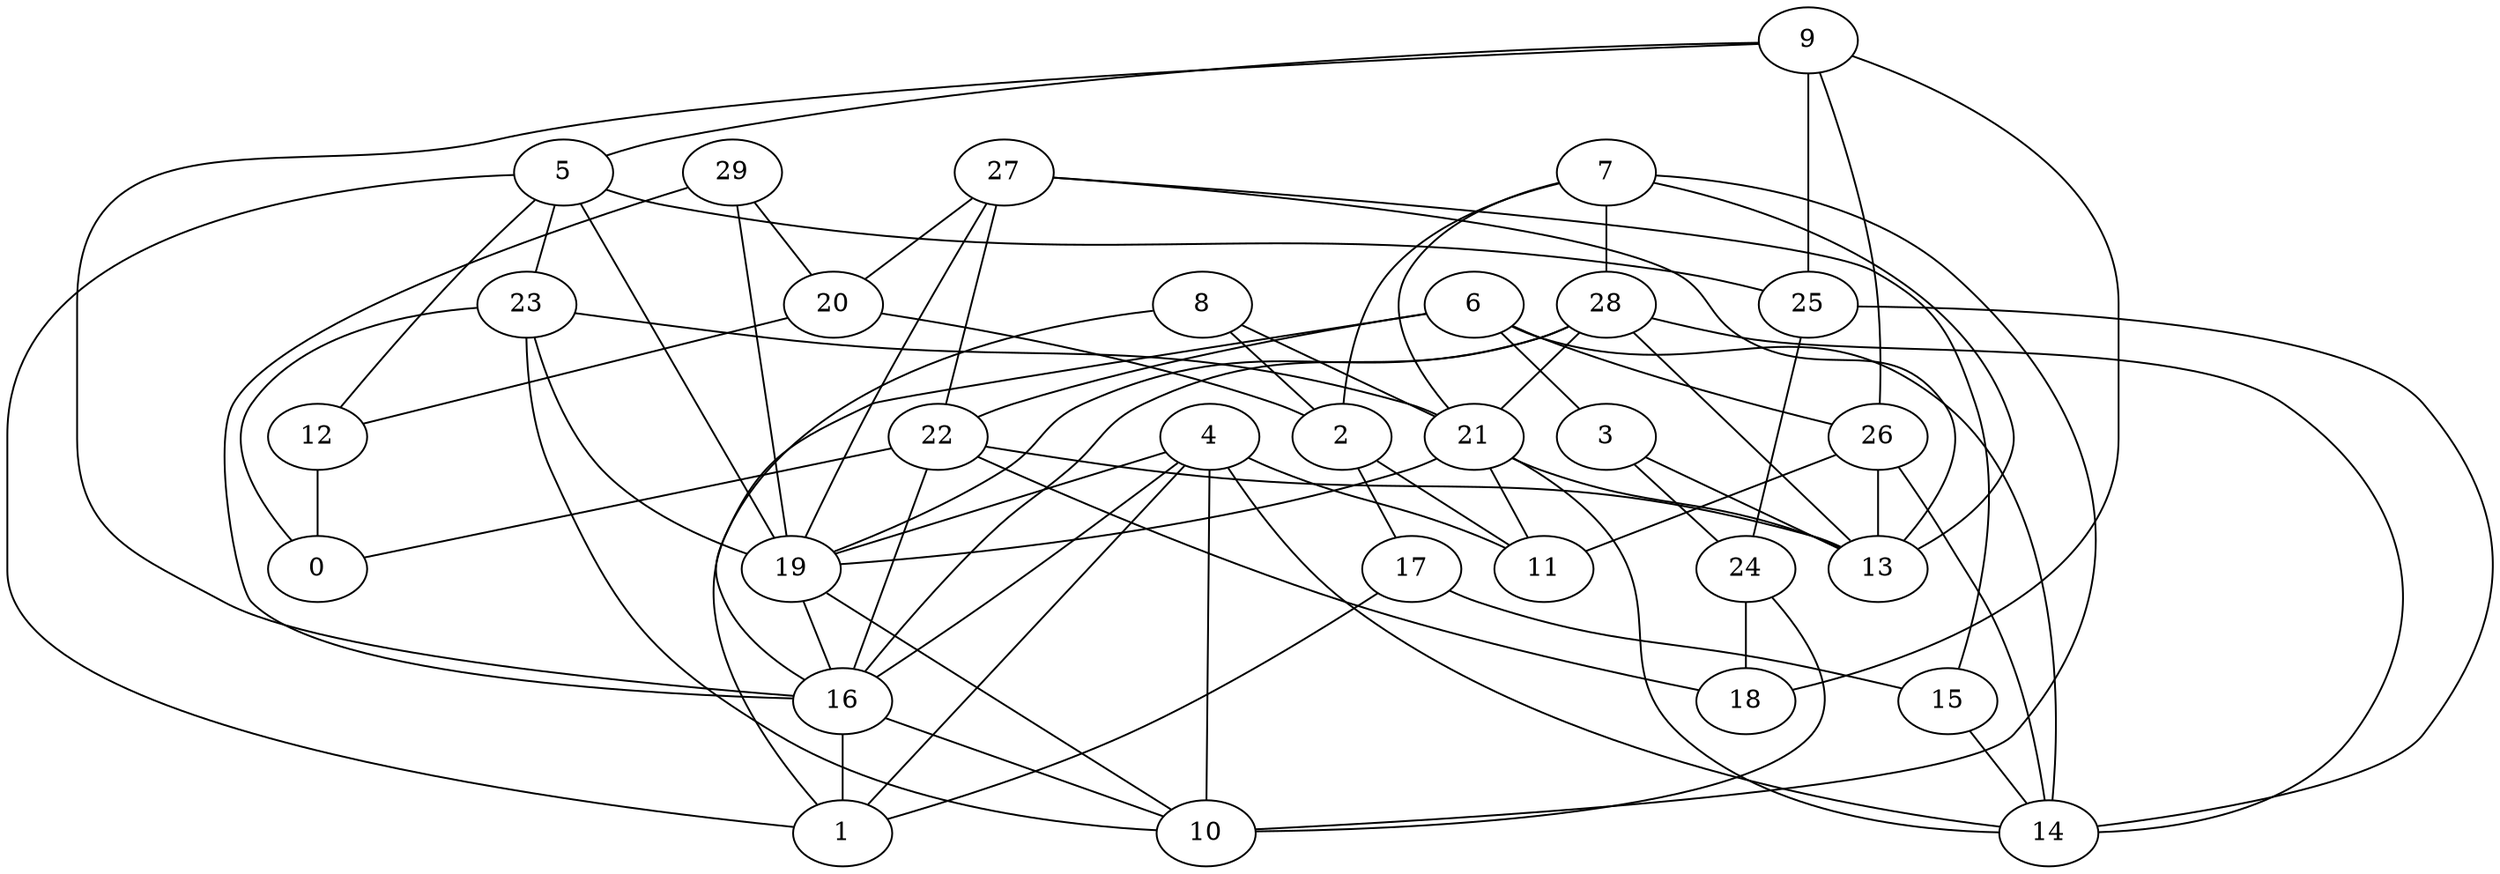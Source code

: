 digraph GG_graph {

subgraph G_graph {
edge [color = black]
"26" -> "11" [dir = none]
"26" -> "14" [dir = none]
"26" -> "13" [dir = none]
"15" -> "14" [dir = none]
"29" -> "20" [dir = none]
"29" -> "19" [dir = none]
"22" -> "18" [dir = none]
"22" -> "13" [dir = none]
"22" -> "0" [dir = none]
"22" -> "16" [dir = none]
"9" -> "25" [dir = none]
"9" -> "26" [dir = none]
"9" -> "5" [dir = none]
"9" -> "18" [dir = none]
"28" -> "16" [dir = none]
"28" -> "13" [dir = none]
"17" -> "1" [dir = none]
"17" -> "15" [dir = none]
"27" -> "13" [dir = none]
"27" -> "20" [dir = none]
"27" -> "22" [dir = none]
"27" -> "19" [dir = none]
"27" -> "15" [dir = none]
"7" -> "2" [dir = none]
"7" -> "13" [dir = none]
"7" -> "21" [dir = none]
"7" -> "28" [dir = none]
"5" -> "19" [dir = none]
"5" -> "12" [dir = none]
"5" -> "1" [dir = none]
"5" -> "23" [dir = none]
"5" -> "25" [dir = none]
"19" -> "10" [dir = none]
"3" -> "13" [dir = none]
"6" -> "22" [dir = none]
"6" -> "14" [dir = none]
"6" -> "1" [dir = none]
"6" -> "3" [dir = none]
"6" -> "26" [dir = none]
"20" -> "12" [dir = none]
"20" -> "2" [dir = none]
"23" -> "21" [dir = none]
"23" -> "19" [dir = none]
"23" -> "0" [dir = none]
"23" -> "10" [dir = none]
"21" -> "14" [dir = none]
"21" -> "19" [dir = none]
"25" -> "14" [dir = none]
"25" -> "24" [dir = none]
"4" -> "16" [dir = none]
"4" -> "14" [dir = none]
"4" -> "19" [dir = none]
"4" -> "11" [dir = none]
"4" -> "1" [dir = none]
"8" -> "16" [dir = none]
"8" -> "21" [dir = none]
"12" -> "0" [dir = none]
"24" -> "18" [dir = none]
"19" -> "16" [dir = none]
"28" -> "19" [dir = none]
"21" -> "11" [dir = none]
"3" -> "24" [dir = none]
"16" -> "10" [dir = none]
"29" -> "16" [dir = none]
"28" -> "21" [dir = none]
"4" -> "10" [dir = none]
"9" -> "16" [dir = none]
"2" -> "17" [dir = none]
"2" -> "11" [dir = none]
"8" -> "2" [dir = none]
"16" -> "1" [dir = none]
"28" -> "14" [dir = none]
"7" -> "10" [dir = none]
"21" -> "13" [dir = none]
"24" -> "10" [dir = none]
}

}
